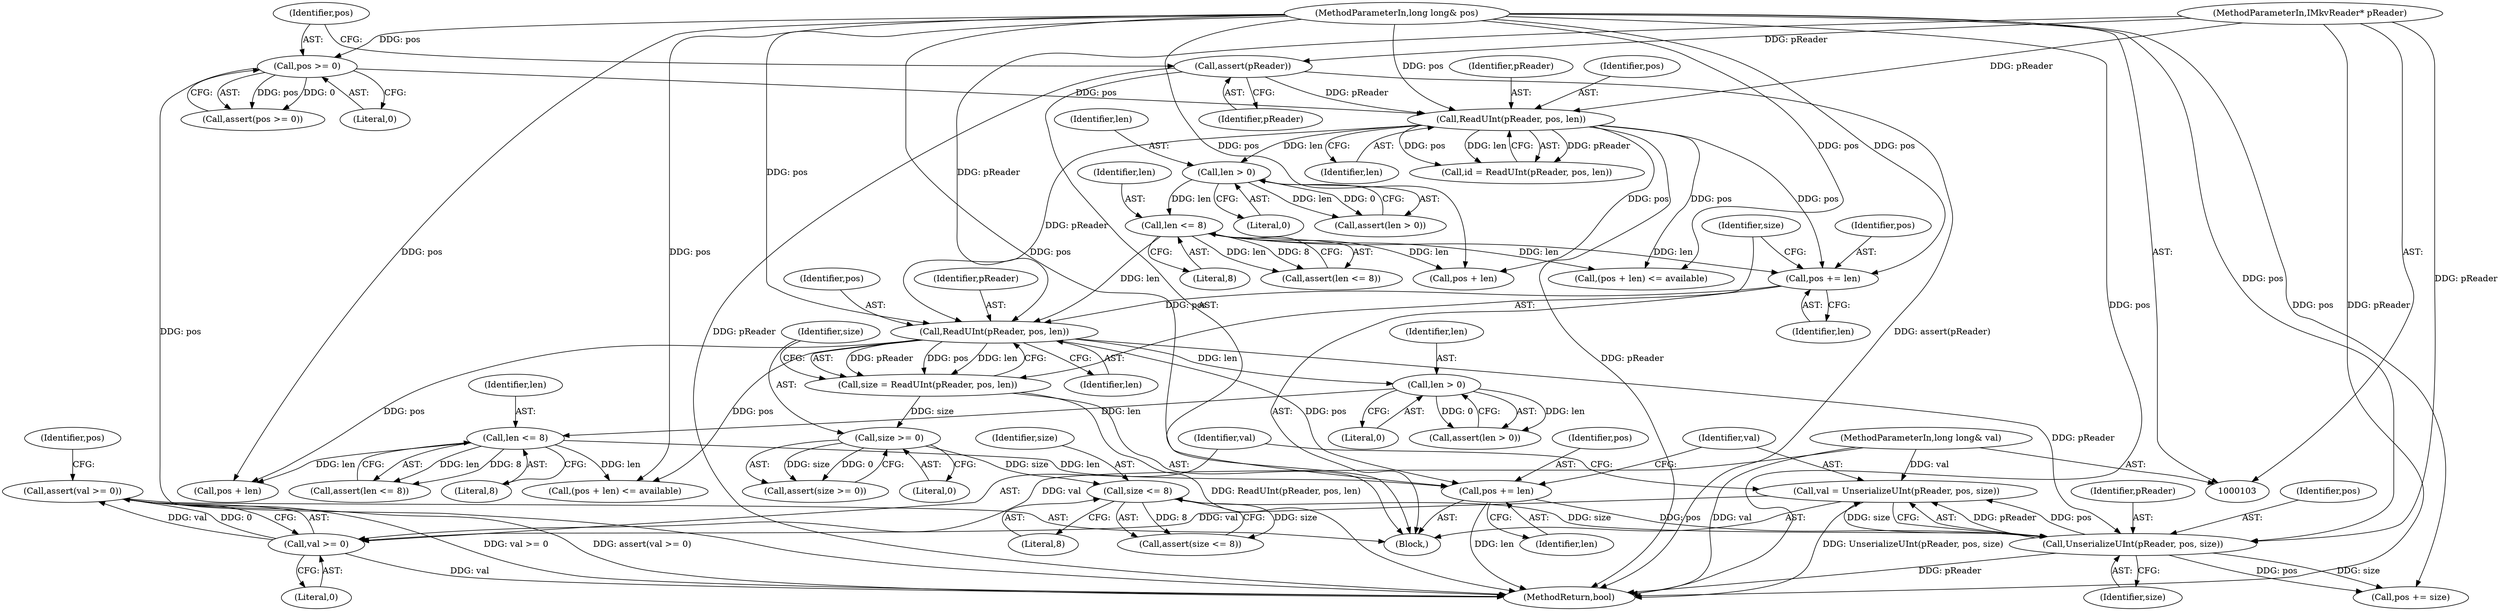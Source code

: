digraph "1_Android_04839626ed859623901ebd3a5fd483982186b59d_160@API" {
"1000218" [label="(Call,assert(val >= 0))"];
"1000219" [label="(Call,val >= 0)"];
"1000212" [label="(Call,val = UnserializeUInt(pReader, pos, size))"];
"1000214" [label="(Call,UnserializeUInt(pReader, pos, size))"];
"1000183" [label="(Call,ReadUInt(pReader, pos, len))"];
"1000147" [label="(Call,ReadUInt(pReader, pos, len))"];
"1000109" [label="(Call,assert(pReader))"];
"1000104" [label="(MethodParameterIn,IMkvReader* pReader)"];
"1000112" [label="(Call,pos >= 0)"];
"1000105" [label="(MethodParameterIn,long long& pos)"];
"1000177" [label="(Call,pos += len)"];
"1000160" [label="(Call,len <= 8)"];
"1000156" [label="(Call,len > 0)"];
"1000209" [label="(Call,pos += len)"];
"1000200" [label="(Call,len <= 8)"];
"1000196" [label="(Call,len > 0)"];
"1000192" [label="(Call,size <= 8)"];
"1000188" [label="(Call,size >= 0)"];
"1000181" [label="(Call,size = ReadUInt(pReader, pos, len))"];
"1000107" [label="(MethodParameterIn,long long& val)"];
"1000165" [label="(Call,pos + len)"];
"1000191" [label="(Call,assert(size <= 8))"];
"1000197" [label="(Identifier,len)"];
"1000177" [label="(Call,pos += len)"];
"1000219" [label="(Call,val >= 0)"];
"1000112" [label="(Call,pos >= 0)"];
"1000164" [label="(Call,(pos + len) <= available)"];
"1000223" [label="(Identifier,pos)"];
"1000183" [label="(Call,ReadUInt(pReader, pos, len))"];
"1000195" [label="(Call,assert(len > 0))"];
"1000113" [label="(Identifier,pos)"];
"1000114" [label="(Literal,0)"];
"1000227" [label="(MethodReturn,bool)"];
"1000179" [label="(Identifier,len)"];
"1000222" [label="(Call,pos += size)"];
"1000200" [label="(Call,len <= 8)"];
"1000194" [label="(Literal,8)"];
"1000218" [label="(Call,assert(val >= 0))"];
"1000214" [label="(Call,UnserializeUInt(pReader, pos, size))"];
"1000148" [label="(Identifier,pReader)"];
"1000111" [label="(Call,assert(pos >= 0))"];
"1000192" [label="(Call,size <= 8)"];
"1000160" [label="(Call,len <= 8)"];
"1000187" [label="(Call,assert(size >= 0))"];
"1000147" [label="(Call,ReadUInt(pReader, pos, len))"];
"1000213" [label="(Identifier,val)"];
"1000108" [label="(Block,)"];
"1000107" [label="(MethodParameterIn,long long& val)"];
"1000205" [label="(Call,pos + len)"];
"1000158" [label="(Literal,0)"];
"1000198" [label="(Literal,0)"];
"1000221" [label="(Literal,0)"];
"1000209" [label="(Call,pos += len)"];
"1000186" [label="(Identifier,len)"];
"1000109" [label="(Call,assert(pReader))"];
"1000181" [label="(Call,size = ReadUInt(pReader, pos, len))"];
"1000110" [label="(Identifier,pReader)"];
"1000210" [label="(Identifier,pos)"];
"1000193" [label="(Identifier,size)"];
"1000150" [label="(Identifier,len)"];
"1000215" [label="(Identifier,pReader)"];
"1000178" [label="(Identifier,pos)"];
"1000199" [label="(Call,assert(len <= 8))"];
"1000190" [label="(Literal,0)"];
"1000212" [label="(Call,val = UnserializeUInt(pReader, pos, size))"];
"1000149" [label="(Identifier,pos)"];
"1000162" [label="(Literal,8)"];
"1000217" [label="(Identifier,size)"];
"1000202" [label="(Literal,8)"];
"1000185" [label="(Identifier,pos)"];
"1000188" [label="(Call,size >= 0)"];
"1000155" [label="(Call,assert(len > 0))"];
"1000216" [label="(Identifier,pos)"];
"1000220" [label="(Identifier,val)"];
"1000104" [label="(MethodParameterIn,IMkvReader* pReader)"];
"1000105" [label="(MethodParameterIn,long long& pos)"];
"1000204" [label="(Call,(pos + len) <= available)"];
"1000161" [label="(Identifier,len)"];
"1000156" [label="(Call,len > 0)"];
"1000157" [label="(Identifier,len)"];
"1000201" [label="(Identifier,len)"];
"1000184" [label="(Identifier,pReader)"];
"1000196" [label="(Call,len > 0)"];
"1000189" [label="(Identifier,size)"];
"1000159" [label="(Call,assert(len <= 8))"];
"1000182" [label="(Identifier,size)"];
"1000211" [label="(Identifier,len)"];
"1000145" [label="(Call,id = ReadUInt(pReader, pos, len))"];
"1000218" -> "1000108"  [label="AST: "];
"1000218" -> "1000219"  [label="CFG: "];
"1000219" -> "1000218"  [label="AST: "];
"1000223" -> "1000218"  [label="CFG: "];
"1000218" -> "1000227"  [label="DDG: val >= 0"];
"1000218" -> "1000227"  [label="DDG: assert(val >= 0)"];
"1000219" -> "1000218"  [label="DDG: val"];
"1000219" -> "1000218"  [label="DDG: 0"];
"1000219" -> "1000221"  [label="CFG: "];
"1000220" -> "1000219"  [label="AST: "];
"1000221" -> "1000219"  [label="AST: "];
"1000219" -> "1000227"  [label="DDG: val"];
"1000212" -> "1000219"  [label="DDG: val"];
"1000107" -> "1000219"  [label="DDG: val"];
"1000212" -> "1000108"  [label="AST: "];
"1000212" -> "1000214"  [label="CFG: "];
"1000213" -> "1000212"  [label="AST: "];
"1000214" -> "1000212"  [label="AST: "];
"1000220" -> "1000212"  [label="CFG: "];
"1000212" -> "1000227"  [label="DDG: UnserializeUInt(pReader, pos, size)"];
"1000214" -> "1000212"  [label="DDG: pReader"];
"1000214" -> "1000212"  [label="DDG: pos"];
"1000214" -> "1000212"  [label="DDG: size"];
"1000107" -> "1000212"  [label="DDG: val"];
"1000214" -> "1000217"  [label="CFG: "];
"1000215" -> "1000214"  [label="AST: "];
"1000216" -> "1000214"  [label="AST: "];
"1000217" -> "1000214"  [label="AST: "];
"1000214" -> "1000227"  [label="DDG: pReader"];
"1000183" -> "1000214"  [label="DDG: pReader"];
"1000104" -> "1000214"  [label="DDG: pReader"];
"1000209" -> "1000214"  [label="DDG: pos"];
"1000105" -> "1000214"  [label="DDG: pos"];
"1000192" -> "1000214"  [label="DDG: size"];
"1000214" -> "1000222"  [label="DDG: size"];
"1000214" -> "1000222"  [label="DDG: pos"];
"1000183" -> "1000181"  [label="AST: "];
"1000183" -> "1000186"  [label="CFG: "];
"1000184" -> "1000183"  [label="AST: "];
"1000185" -> "1000183"  [label="AST: "];
"1000186" -> "1000183"  [label="AST: "];
"1000181" -> "1000183"  [label="CFG: "];
"1000183" -> "1000181"  [label="DDG: pReader"];
"1000183" -> "1000181"  [label="DDG: pos"];
"1000183" -> "1000181"  [label="DDG: len"];
"1000147" -> "1000183"  [label="DDG: pReader"];
"1000104" -> "1000183"  [label="DDG: pReader"];
"1000177" -> "1000183"  [label="DDG: pos"];
"1000105" -> "1000183"  [label="DDG: pos"];
"1000160" -> "1000183"  [label="DDG: len"];
"1000183" -> "1000196"  [label="DDG: len"];
"1000183" -> "1000204"  [label="DDG: pos"];
"1000183" -> "1000205"  [label="DDG: pos"];
"1000183" -> "1000209"  [label="DDG: pos"];
"1000147" -> "1000145"  [label="AST: "];
"1000147" -> "1000150"  [label="CFG: "];
"1000148" -> "1000147"  [label="AST: "];
"1000149" -> "1000147"  [label="AST: "];
"1000150" -> "1000147"  [label="AST: "];
"1000145" -> "1000147"  [label="CFG: "];
"1000147" -> "1000227"  [label="DDG: pReader"];
"1000147" -> "1000145"  [label="DDG: pReader"];
"1000147" -> "1000145"  [label="DDG: pos"];
"1000147" -> "1000145"  [label="DDG: len"];
"1000109" -> "1000147"  [label="DDG: pReader"];
"1000104" -> "1000147"  [label="DDG: pReader"];
"1000112" -> "1000147"  [label="DDG: pos"];
"1000105" -> "1000147"  [label="DDG: pos"];
"1000147" -> "1000156"  [label="DDG: len"];
"1000147" -> "1000164"  [label="DDG: pos"];
"1000147" -> "1000165"  [label="DDG: pos"];
"1000147" -> "1000177"  [label="DDG: pos"];
"1000109" -> "1000108"  [label="AST: "];
"1000109" -> "1000110"  [label="CFG: "];
"1000110" -> "1000109"  [label="AST: "];
"1000113" -> "1000109"  [label="CFG: "];
"1000109" -> "1000227"  [label="DDG: pReader"];
"1000109" -> "1000227"  [label="DDG: assert(pReader)"];
"1000104" -> "1000109"  [label="DDG: pReader"];
"1000104" -> "1000103"  [label="AST: "];
"1000104" -> "1000227"  [label="DDG: pReader"];
"1000112" -> "1000111"  [label="AST: "];
"1000112" -> "1000114"  [label="CFG: "];
"1000113" -> "1000112"  [label="AST: "];
"1000114" -> "1000112"  [label="AST: "];
"1000111" -> "1000112"  [label="CFG: "];
"1000112" -> "1000227"  [label="DDG: pos"];
"1000112" -> "1000111"  [label="DDG: pos"];
"1000112" -> "1000111"  [label="DDG: 0"];
"1000105" -> "1000112"  [label="DDG: pos"];
"1000105" -> "1000103"  [label="AST: "];
"1000105" -> "1000227"  [label="DDG: pos"];
"1000105" -> "1000164"  [label="DDG: pos"];
"1000105" -> "1000165"  [label="DDG: pos"];
"1000105" -> "1000177"  [label="DDG: pos"];
"1000105" -> "1000204"  [label="DDG: pos"];
"1000105" -> "1000205"  [label="DDG: pos"];
"1000105" -> "1000209"  [label="DDG: pos"];
"1000105" -> "1000222"  [label="DDG: pos"];
"1000177" -> "1000108"  [label="AST: "];
"1000177" -> "1000179"  [label="CFG: "];
"1000178" -> "1000177"  [label="AST: "];
"1000179" -> "1000177"  [label="AST: "];
"1000182" -> "1000177"  [label="CFG: "];
"1000160" -> "1000177"  [label="DDG: len"];
"1000160" -> "1000159"  [label="AST: "];
"1000160" -> "1000162"  [label="CFG: "];
"1000161" -> "1000160"  [label="AST: "];
"1000162" -> "1000160"  [label="AST: "];
"1000159" -> "1000160"  [label="CFG: "];
"1000160" -> "1000159"  [label="DDG: len"];
"1000160" -> "1000159"  [label="DDG: 8"];
"1000156" -> "1000160"  [label="DDG: len"];
"1000160" -> "1000164"  [label="DDG: len"];
"1000160" -> "1000165"  [label="DDG: len"];
"1000156" -> "1000155"  [label="AST: "];
"1000156" -> "1000158"  [label="CFG: "];
"1000157" -> "1000156"  [label="AST: "];
"1000158" -> "1000156"  [label="AST: "];
"1000155" -> "1000156"  [label="CFG: "];
"1000156" -> "1000155"  [label="DDG: len"];
"1000156" -> "1000155"  [label="DDG: 0"];
"1000209" -> "1000108"  [label="AST: "];
"1000209" -> "1000211"  [label="CFG: "];
"1000210" -> "1000209"  [label="AST: "];
"1000211" -> "1000209"  [label="AST: "];
"1000213" -> "1000209"  [label="CFG: "];
"1000209" -> "1000227"  [label="DDG: len"];
"1000200" -> "1000209"  [label="DDG: len"];
"1000200" -> "1000199"  [label="AST: "];
"1000200" -> "1000202"  [label="CFG: "];
"1000201" -> "1000200"  [label="AST: "];
"1000202" -> "1000200"  [label="AST: "];
"1000199" -> "1000200"  [label="CFG: "];
"1000200" -> "1000199"  [label="DDG: len"];
"1000200" -> "1000199"  [label="DDG: 8"];
"1000196" -> "1000200"  [label="DDG: len"];
"1000200" -> "1000204"  [label="DDG: len"];
"1000200" -> "1000205"  [label="DDG: len"];
"1000196" -> "1000195"  [label="AST: "];
"1000196" -> "1000198"  [label="CFG: "];
"1000197" -> "1000196"  [label="AST: "];
"1000198" -> "1000196"  [label="AST: "];
"1000195" -> "1000196"  [label="CFG: "];
"1000196" -> "1000195"  [label="DDG: len"];
"1000196" -> "1000195"  [label="DDG: 0"];
"1000192" -> "1000191"  [label="AST: "];
"1000192" -> "1000194"  [label="CFG: "];
"1000193" -> "1000192"  [label="AST: "];
"1000194" -> "1000192"  [label="AST: "];
"1000191" -> "1000192"  [label="CFG: "];
"1000192" -> "1000191"  [label="DDG: size"];
"1000192" -> "1000191"  [label="DDG: 8"];
"1000188" -> "1000192"  [label="DDG: size"];
"1000188" -> "1000187"  [label="AST: "];
"1000188" -> "1000190"  [label="CFG: "];
"1000189" -> "1000188"  [label="AST: "];
"1000190" -> "1000188"  [label="AST: "];
"1000187" -> "1000188"  [label="CFG: "];
"1000188" -> "1000187"  [label="DDG: size"];
"1000188" -> "1000187"  [label="DDG: 0"];
"1000181" -> "1000188"  [label="DDG: size"];
"1000181" -> "1000108"  [label="AST: "];
"1000182" -> "1000181"  [label="AST: "];
"1000189" -> "1000181"  [label="CFG: "];
"1000181" -> "1000227"  [label="DDG: ReadUInt(pReader, pos, len)"];
"1000107" -> "1000103"  [label="AST: "];
"1000107" -> "1000227"  [label="DDG: val"];
}
